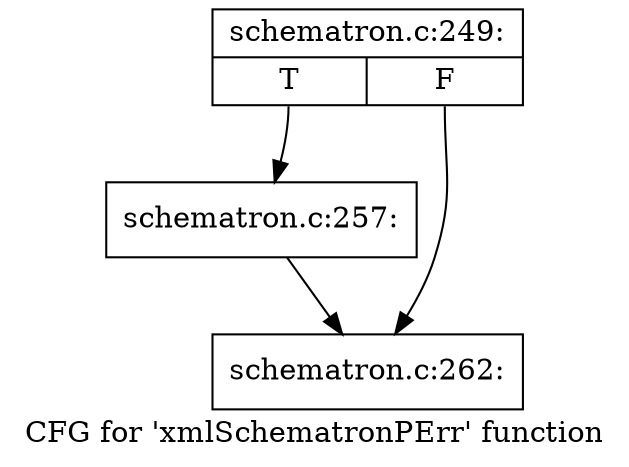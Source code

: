 digraph "CFG for 'xmlSchematronPErr' function" {
	label="CFG for 'xmlSchematronPErr' function";

	Node0x4be2f00 [shape=record,label="{schematron.c:249:|{<s0>T|<s1>F}}"];
	Node0x4be2f00:s0 -> Node0x4c795c0;
	Node0x4be2f00:s1 -> Node0x4ca1930;
	Node0x4c795c0 [shape=record,label="{schematron.c:257:}"];
	Node0x4c795c0 -> Node0x4ca1930;
	Node0x4ca1930 [shape=record,label="{schematron.c:262:}"];
}
